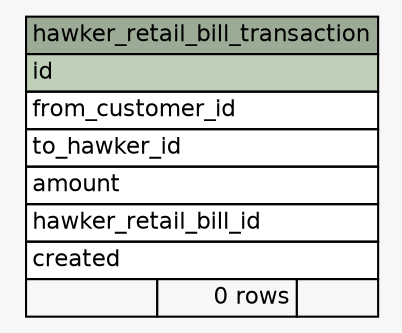 // dot 2.38.0 on Linux 4.4.84-boot2docker
// SchemaSpy rev 590
digraph "hawker_retail_bill_transaction" {
  graph [
    rankdir="RL"
    bgcolor="#f7f7f7"
    nodesep="0.18"
    ranksep="0.46"
    fontname="Helvetica"
    fontsize="11"
  ];
  node [
    fontname="Helvetica"
    fontsize="11"
    shape="plaintext"
  ];
  edge [
    arrowsize="0.8"
  ];
  "hawker_retail_bill_transaction" [
    label=<
    <TABLE BORDER="0" CELLBORDER="1" CELLSPACING="0" BGCOLOR="#ffffff">
      <TR><TD COLSPAN="3" BGCOLOR="#9bab96" ALIGN="CENTER">hawker_retail_bill_transaction</TD></TR>
      <TR><TD PORT="id" COLSPAN="3" BGCOLOR="#bed1b8" ALIGN="LEFT">id</TD></TR>
      <TR><TD PORT="from_customer_id" COLSPAN="3" ALIGN="LEFT">from_customer_id</TD></TR>
      <TR><TD PORT="to_hawker_id" COLSPAN="3" ALIGN="LEFT">to_hawker_id</TD></TR>
      <TR><TD PORT="amount" COLSPAN="3" ALIGN="LEFT">amount</TD></TR>
      <TR><TD PORT="hawker_retail_bill_id" COLSPAN="3" ALIGN="LEFT">hawker_retail_bill_id</TD></TR>
      <TR><TD PORT="created" COLSPAN="3" ALIGN="LEFT">created</TD></TR>
      <TR><TD ALIGN="LEFT" BGCOLOR="#f7f7f7">  </TD><TD ALIGN="RIGHT" BGCOLOR="#f7f7f7">0 rows</TD><TD ALIGN="RIGHT" BGCOLOR="#f7f7f7">  </TD></TR>
    </TABLE>>
    URL="tables/hawker_retail_bill_transaction.html"
    tooltip="hawker_retail_bill_transaction"
  ];
}
